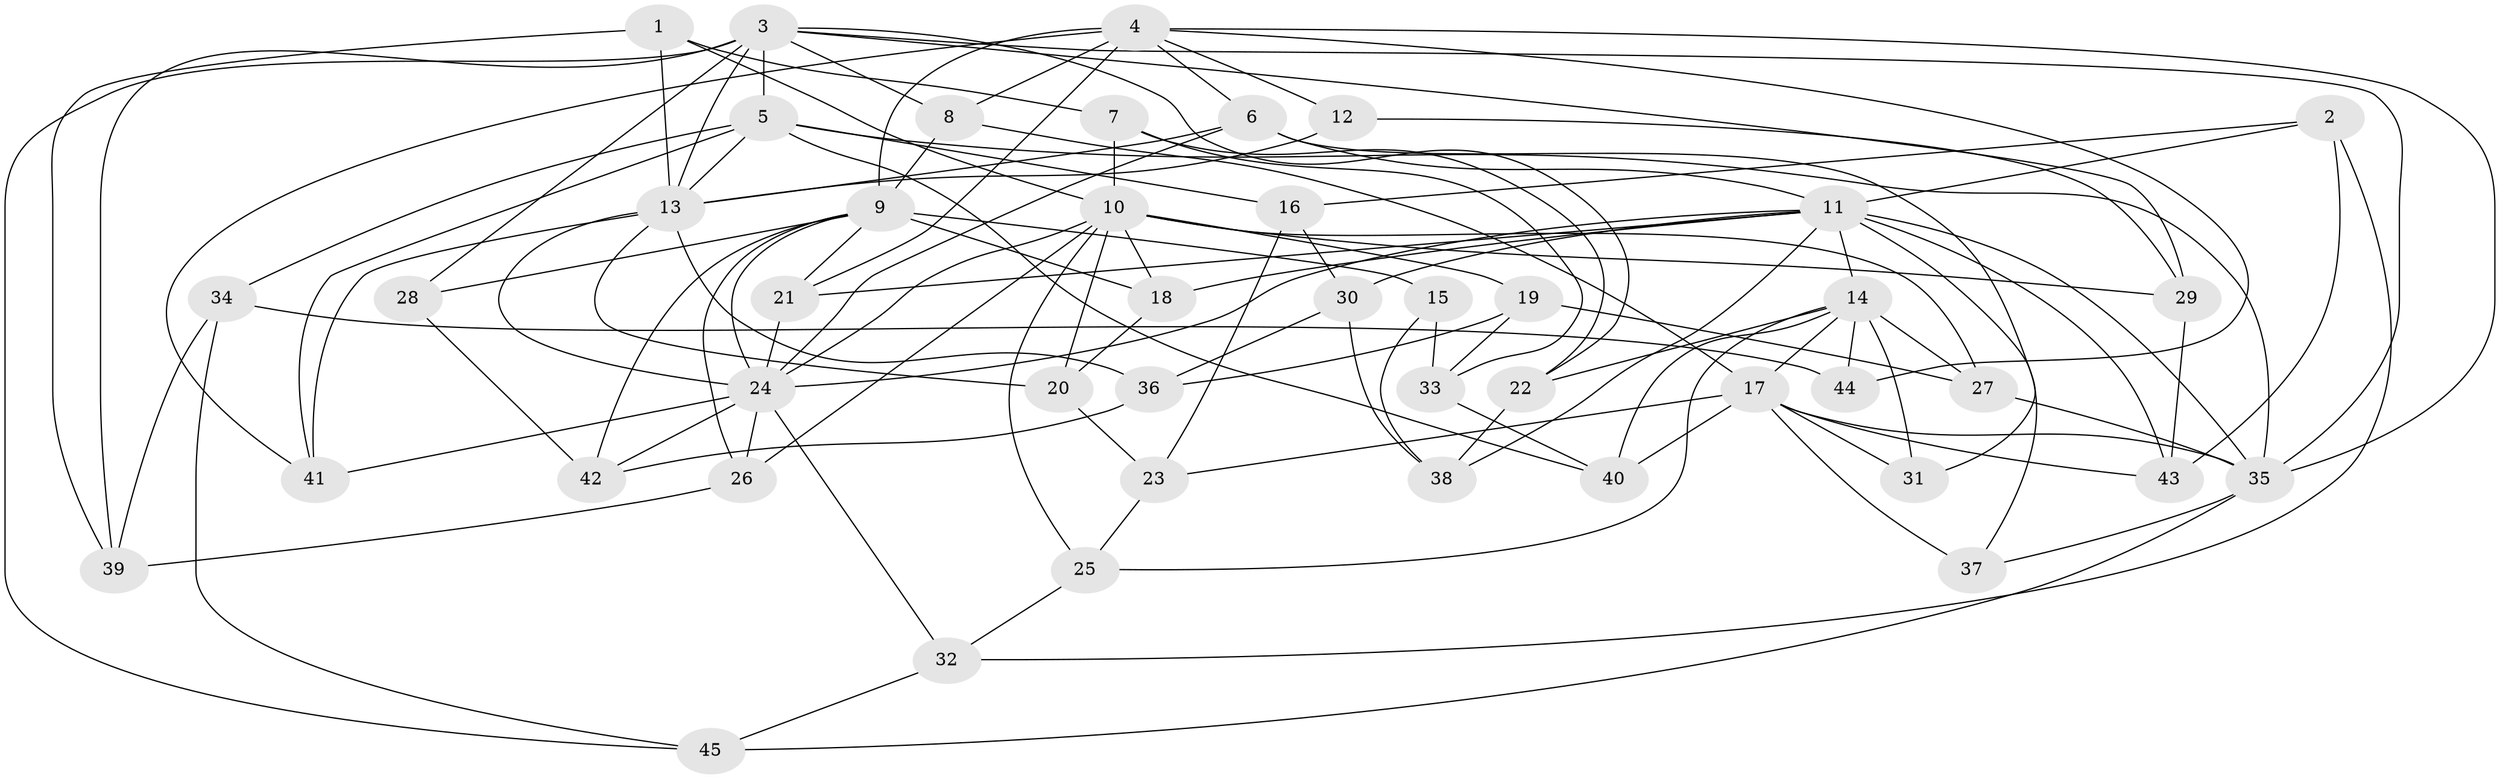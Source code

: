 // original degree distribution, {4: 1.0}
// Generated by graph-tools (version 1.1) at 2025/38/03/09/25 02:38:16]
// undirected, 45 vertices, 114 edges
graph export_dot {
graph [start="1"]
  node [color=gray90,style=filled];
  1;
  2;
  3;
  4;
  5;
  6;
  7;
  8;
  9;
  10;
  11;
  12;
  13;
  14;
  15;
  16;
  17;
  18;
  19;
  20;
  21;
  22;
  23;
  24;
  25;
  26;
  27;
  28;
  29;
  30;
  31;
  32;
  33;
  34;
  35;
  36;
  37;
  38;
  39;
  40;
  41;
  42;
  43;
  44;
  45;
  1 -- 7 [weight=1.0];
  1 -- 10 [weight=1.0];
  1 -- 13 [weight=1.0];
  1 -- 39 [weight=1.0];
  2 -- 11 [weight=1.0];
  2 -- 16 [weight=1.0];
  2 -- 32 [weight=1.0];
  2 -- 43 [weight=1.0];
  3 -- 5 [weight=3.0];
  3 -- 8 [weight=1.0];
  3 -- 13 [weight=1.0];
  3 -- 22 [weight=1.0];
  3 -- 28 [weight=2.0];
  3 -- 29 [weight=1.0];
  3 -- 35 [weight=1.0];
  3 -- 39 [weight=1.0];
  3 -- 45 [weight=1.0];
  4 -- 6 [weight=2.0];
  4 -- 8 [weight=1.0];
  4 -- 9 [weight=3.0];
  4 -- 12 [weight=1.0];
  4 -- 21 [weight=1.0];
  4 -- 35 [weight=2.0];
  4 -- 41 [weight=1.0];
  4 -- 44 [weight=1.0];
  5 -- 13 [weight=1.0];
  5 -- 16 [weight=1.0];
  5 -- 34 [weight=1.0];
  5 -- 35 [weight=2.0];
  5 -- 40 [weight=1.0];
  5 -- 41 [weight=1.0];
  6 -- 11 [weight=1.0];
  6 -- 13 [weight=1.0];
  6 -- 24 [weight=1.0];
  6 -- 31 [weight=1.0];
  7 -- 10 [weight=1.0];
  7 -- 22 [weight=1.0];
  7 -- 33 [weight=1.0];
  8 -- 9 [weight=1.0];
  8 -- 17 [weight=1.0];
  9 -- 15 [weight=2.0];
  9 -- 18 [weight=1.0];
  9 -- 21 [weight=1.0];
  9 -- 24 [weight=1.0];
  9 -- 26 [weight=1.0];
  9 -- 28 [weight=1.0];
  9 -- 42 [weight=1.0];
  10 -- 18 [weight=1.0];
  10 -- 19 [weight=1.0];
  10 -- 20 [weight=1.0];
  10 -- 24 [weight=1.0];
  10 -- 25 [weight=1.0];
  10 -- 26 [weight=1.0];
  10 -- 27 [weight=1.0];
  10 -- 29 [weight=1.0];
  11 -- 14 [weight=1.0];
  11 -- 18 [weight=1.0];
  11 -- 21 [weight=1.0];
  11 -- 24 [weight=1.0];
  11 -- 30 [weight=1.0];
  11 -- 35 [weight=2.0];
  11 -- 37 [weight=1.0];
  11 -- 38 [weight=1.0];
  11 -- 43 [weight=1.0];
  12 -- 13 [weight=2.0];
  12 -- 29 [weight=1.0];
  13 -- 20 [weight=1.0];
  13 -- 24 [weight=1.0];
  13 -- 36 [weight=1.0];
  13 -- 41 [weight=1.0];
  14 -- 17 [weight=1.0];
  14 -- 22 [weight=1.0];
  14 -- 25 [weight=1.0];
  14 -- 27 [weight=1.0];
  14 -- 31 [weight=2.0];
  14 -- 40 [weight=1.0];
  14 -- 44 [weight=2.0];
  15 -- 33 [weight=1.0];
  15 -- 38 [weight=1.0];
  16 -- 23 [weight=1.0];
  16 -- 30 [weight=1.0];
  17 -- 23 [weight=1.0];
  17 -- 31 [weight=1.0];
  17 -- 35 [weight=2.0];
  17 -- 37 [weight=2.0];
  17 -- 40 [weight=1.0];
  17 -- 43 [weight=1.0];
  18 -- 20 [weight=1.0];
  19 -- 27 [weight=1.0];
  19 -- 33 [weight=1.0];
  19 -- 36 [weight=1.0];
  20 -- 23 [weight=1.0];
  21 -- 24 [weight=1.0];
  22 -- 38 [weight=1.0];
  23 -- 25 [weight=1.0];
  24 -- 26 [weight=1.0];
  24 -- 32 [weight=1.0];
  24 -- 41 [weight=1.0];
  24 -- 42 [weight=1.0];
  25 -- 32 [weight=1.0];
  26 -- 39 [weight=1.0];
  27 -- 35 [weight=1.0];
  28 -- 42 [weight=1.0];
  29 -- 43 [weight=1.0];
  30 -- 36 [weight=1.0];
  30 -- 38 [weight=1.0];
  32 -- 45 [weight=1.0];
  33 -- 40 [weight=1.0];
  34 -- 39 [weight=1.0];
  34 -- 44 [weight=1.0];
  34 -- 45 [weight=1.0];
  35 -- 37 [weight=1.0];
  35 -- 45 [weight=1.0];
  36 -- 42 [weight=1.0];
}
